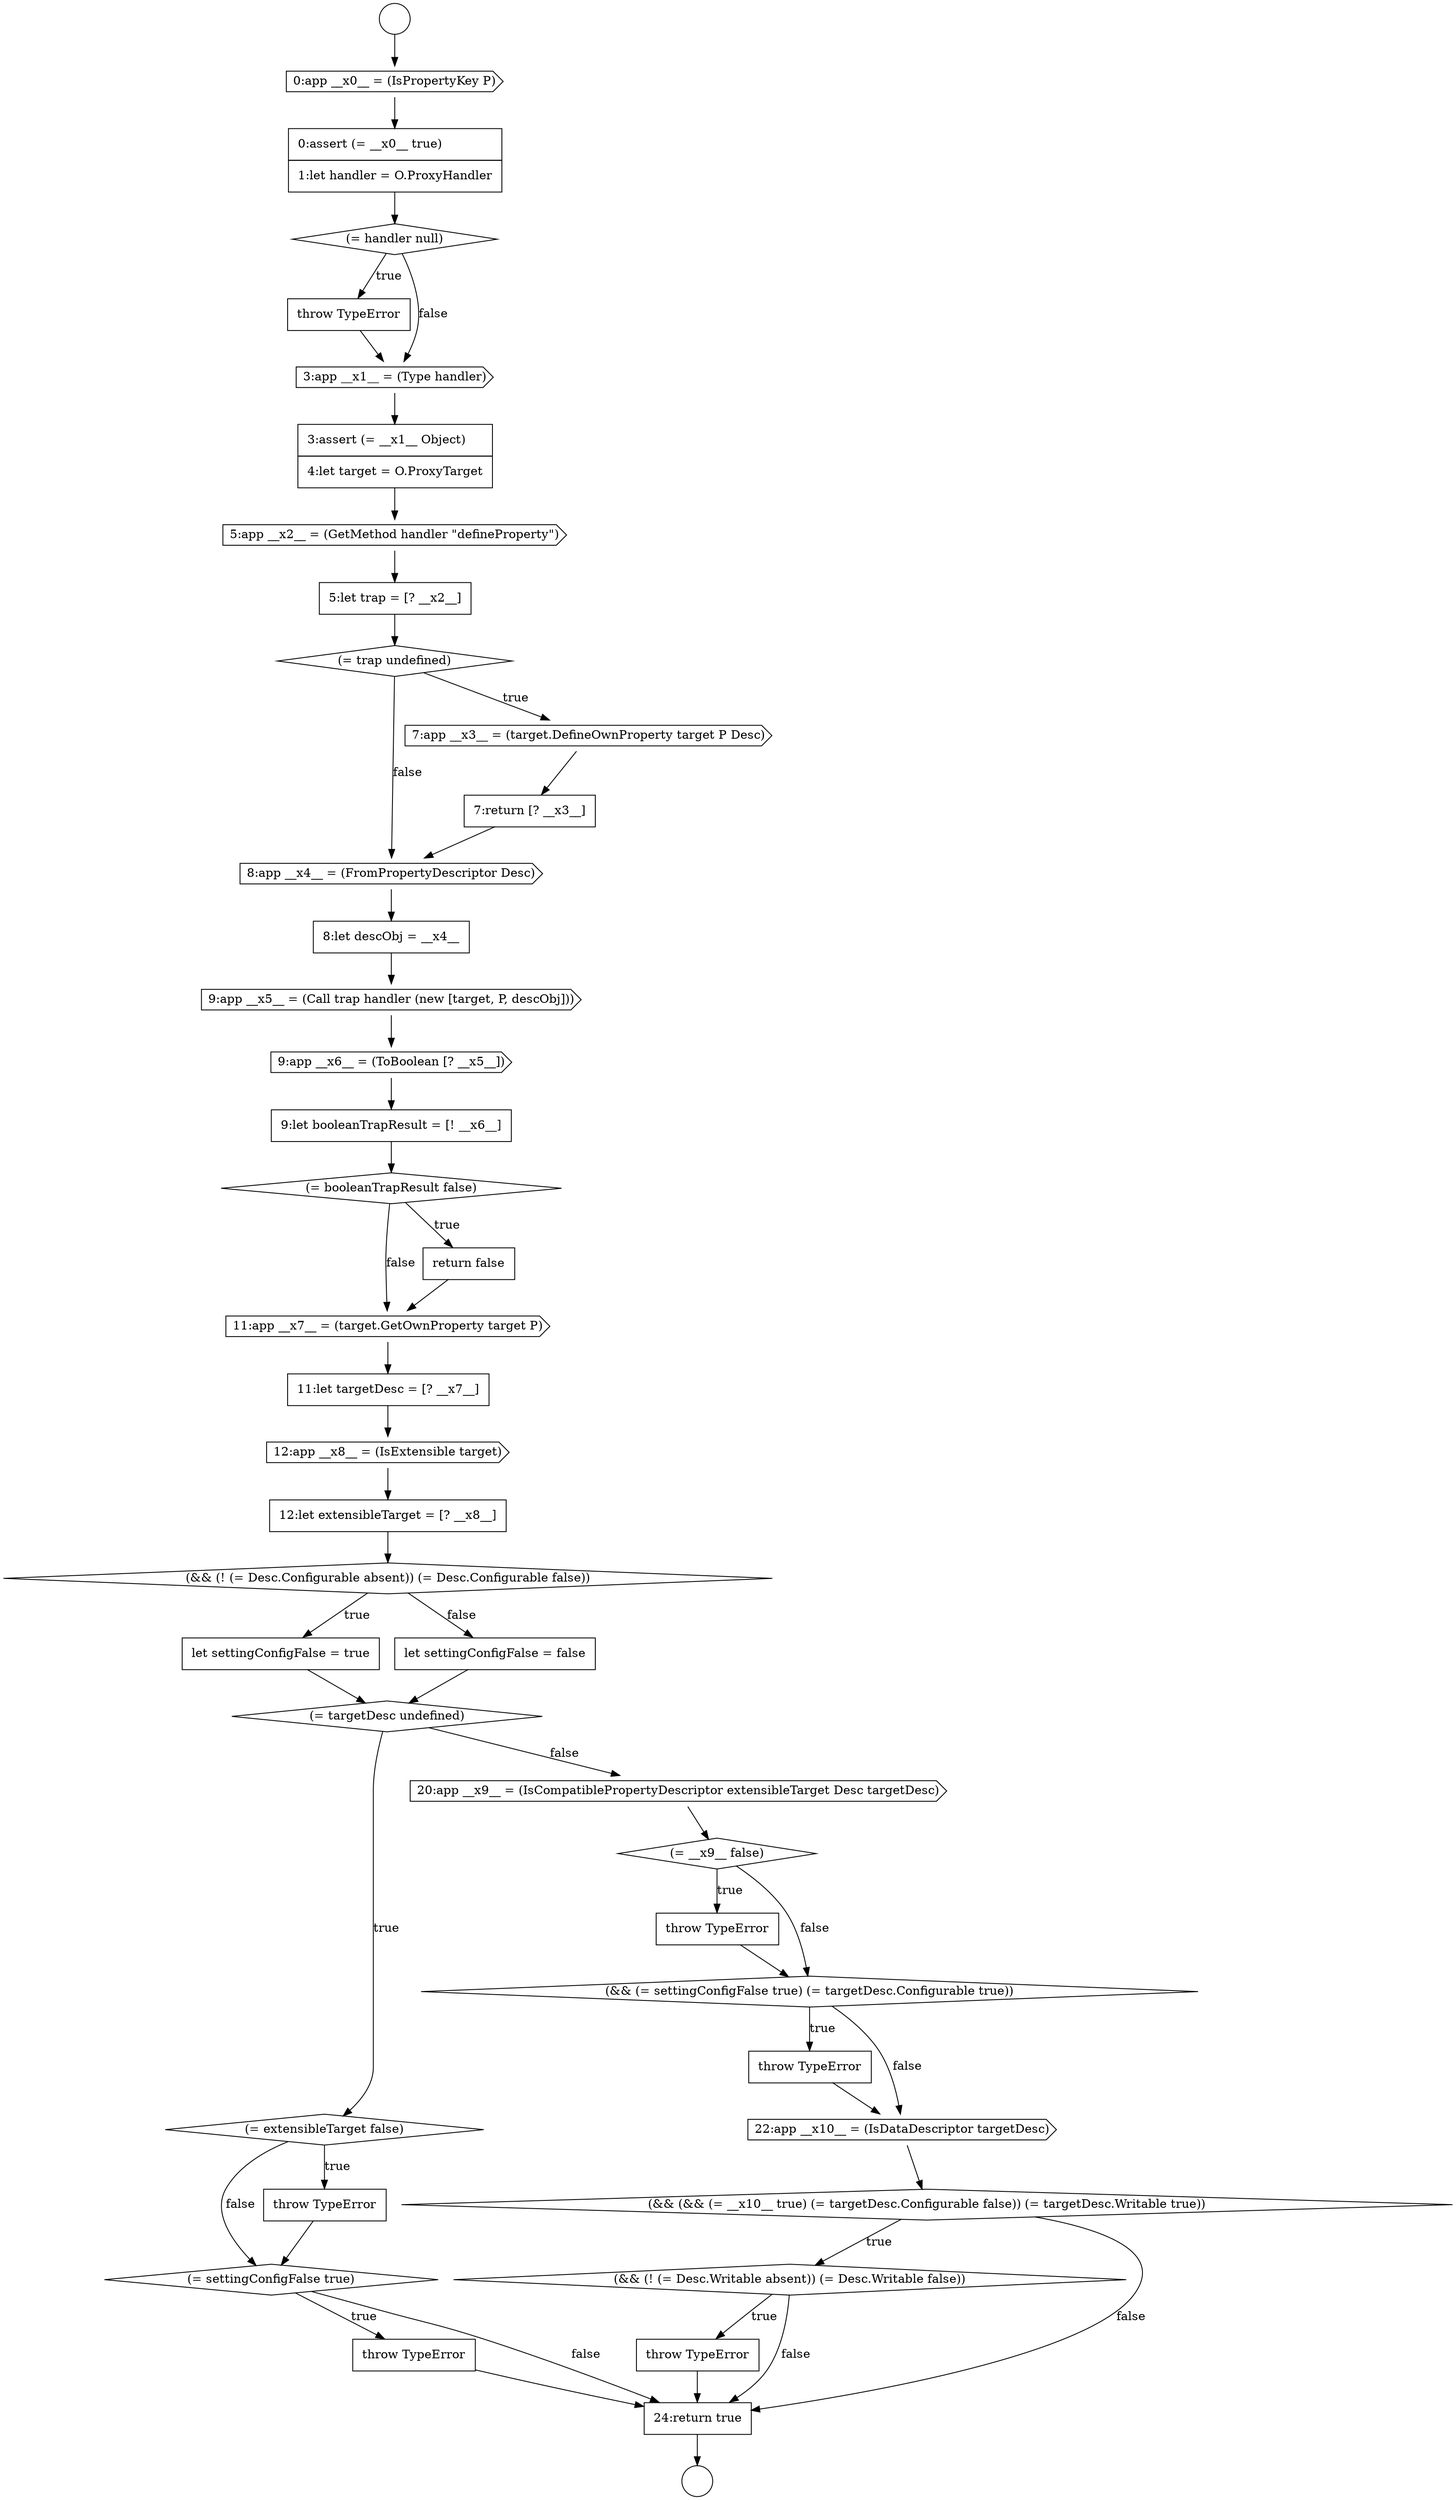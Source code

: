 digraph {
  node3317 [shape=diamond, label=<<font color="black">(= booleanTrapResult false)</font>> color="black" fillcolor="white" style=filled]
  node3312 [shape=cds, label=<<font color="black">8:app __x4__ = (FromPropertyDescriptor Desc)</font>> color="black" fillcolor="white" style=filled]
  node3327 [shape=diamond, label=<<font color="black">(= extensibleTarget false)</font>> color="black" fillcolor="white" style=filled]
  node3339 [shape=none, margin=0, label=<<font color="black">
    <table border="0" cellborder="1" cellspacing="0" cellpadding="10">
      <tr><td align="left">throw TypeError</td></tr>
    </table>
  </font>> color="black" fillcolor="white" style=filled]
  node3333 [shape=none, margin=0, label=<<font color="black">
    <table border="0" cellborder="1" cellspacing="0" cellpadding="10">
      <tr><td align="left">throw TypeError</td></tr>
    </table>
  </font>> color="black" fillcolor="white" style=filled]
  node3319 [shape=cds, label=<<font color="black">11:app __x7__ = (target.GetOwnProperty target P)</font>> color="black" fillcolor="white" style=filled]
  node3315 [shape=cds, label=<<font color="black">9:app __x6__ = (ToBoolean [? __x5__])</font>> color="black" fillcolor="white" style=filled]
  node3320 [shape=none, margin=0, label=<<font color="black">
    <table border="0" cellborder="1" cellspacing="0" cellpadding="10">
      <tr><td align="left">11:let targetDesc = [? __x7__]</td></tr>
    </table>
  </font>> color="black" fillcolor="white" style=filled]
  node3324 [shape=none, margin=0, label=<<font color="black">
    <table border="0" cellborder="1" cellspacing="0" cellpadding="10">
      <tr><td align="left">let settingConfigFalse = true</td></tr>
    </table>
  </font>> color="black" fillcolor="white" style=filled]
  node3337 [shape=diamond, label=<<font color="black">(&amp;&amp; (&amp;&amp; (= __x10__ true) (= targetDesc.Configurable false)) (= targetDesc.Writable true))</font>> color="black" fillcolor="white" style=filled]
  node3332 [shape=diamond, label=<<font color="black">(= __x9__ false)</font>> color="black" fillcolor="white" style=filled]
  node3338 [shape=diamond, label=<<font color="black">(&amp;&amp; (! (= Desc.Writable absent)) (= Desc.Writable false))</font>> color="black" fillcolor="white" style=filled]
  node3313 [shape=none, margin=0, label=<<font color="black">
    <table border="0" cellborder="1" cellspacing="0" cellpadding="10">
      <tr><td align="left">8:let descObj = __x4__</td></tr>
    </table>
  </font>> color="black" fillcolor="white" style=filled]
  node3335 [shape=none, margin=0, label=<<font color="black">
    <table border="0" cellborder="1" cellspacing="0" cellpadding="10">
      <tr><td align="left">throw TypeError</td></tr>
    </table>
  </font>> color="black" fillcolor="white" style=filled]
  node3308 [shape=none, margin=0, label=<<font color="black">
    <table border="0" cellborder="1" cellspacing="0" cellpadding="10">
      <tr><td align="left">5:let trap = [? __x2__]</td></tr>
    </table>
  </font>> color="black" fillcolor="white" style=filled]
  node3322 [shape=none, margin=0, label=<<font color="black">
    <table border="0" cellborder="1" cellspacing="0" cellpadding="10">
      <tr><td align="left">12:let extensibleTarget = [? __x8__]</td></tr>
    </table>
  </font>> color="black" fillcolor="white" style=filled]
  node3300 [shape=circle label=" " color="black" fillcolor="white" style=filled]
  node3318 [shape=none, margin=0, label=<<font color="black">
    <table border="0" cellborder="1" cellspacing="0" cellpadding="10">
      <tr><td align="left">return false</td></tr>
    </table>
  </font>> color="black" fillcolor="white" style=filled]
  node3301 [shape=cds, label=<<font color="black">0:app __x0__ = (IsPropertyKey P)</font>> color="black" fillcolor="white" style=filled]
  node3303 [shape=diamond, label=<<font color="black">(= handler null)</font>> color="black" fillcolor="white" style=filled]
  node3307 [shape=cds, label=<<font color="black">5:app __x2__ = (GetMethod handler &quot;defineProperty&quot;)</font>> color="black" fillcolor="white" style=filled]
  node3314 [shape=cds, label=<<font color="black">9:app __x5__ = (Call trap handler (new [target, P, descObj]))</font>> color="black" fillcolor="white" style=filled]
  node3311 [shape=none, margin=0, label=<<font color="black">
    <table border="0" cellborder="1" cellspacing="0" cellpadding="10">
      <tr><td align="left">7:return [? __x3__]</td></tr>
    </table>
  </font>> color="black" fillcolor="white" style=filled]
  node3326 [shape=diamond, label=<<font color="black">(= targetDesc undefined)</font>> color="black" fillcolor="white" style=filled]
  node3306 [shape=none, margin=0, label=<<font color="black">
    <table border="0" cellborder="1" cellspacing="0" cellpadding="10">
      <tr><td align="left">3:assert (= __x1__ Object)</td></tr>
      <tr><td align="left">4:let target = O.ProxyTarget</td></tr>
    </table>
  </font>> color="black" fillcolor="white" style=filled]
  node3321 [shape=cds, label=<<font color="black">12:app __x8__ = (IsExtensible target)</font>> color="black" fillcolor="white" style=filled]
  node3330 [shape=none, margin=0, label=<<font color="black">
    <table border="0" cellborder="1" cellspacing="0" cellpadding="10">
      <tr><td align="left">throw TypeError</td></tr>
    </table>
  </font>> color="black" fillcolor="white" style=filled]
  node3340 [shape=none, margin=0, label=<<font color="black">
    <table border="0" cellborder="1" cellspacing="0" cellpadding="10">
      <tr><td align="left">24:return true</td></tr>
    </table>
  </font>> color="black" fillcolor="white" style=filled]
  node3304 [shape=none, margin=0, label=<<font color="black">
    <table border="0" cellborder="1" cellspacing="0" cellpadding="10">
      <tr><td align="left">throw TypeError</td></tr>
    </table>
  </font>> color="black" fillcolor="white" style=filled]
  node3302 [shape=none, margin=0, label=<<font color="black">
    <table border="0" cellborder="1" cellspacing="0" cellpadding="10">
      <tr><td align="left">0:assert (= __x0__ true)</td></tr>
      <tr><td align="left">1:let handler = O.ProxyHandler</td></tr>
    </table>
  </font>> color="black" fillcolor="white" style=filled]
  node3310 [shape=cds, label=<<font color="black">7:app __x3__ = (target.DefineOwnProperty target P Desc)</font>> color="black" fillcolor="white" style=filled]
  node3325 [shape=none, margin=0, label=<<font color="black">
    <table border="0" cellborder="1" cellspacing="0" cellpadding="10">
      <tr><td align="left">let settingConfigFalse = false</td></tr>
    </table>
  </font>> color="black" fillcolor="white" style=filled]
  node3305 [shape=cds, label=<<font color="black">3:app __x1__ = (Type handler)</font>> color="black" fillcolor="white" style=filled]
  node3334 [shape=diamond, label=<<font color="black">(&amp;&amp; (= settingConfigFalse true) (= targetDesc.Configurable true))</font>> color="black" fillcolor="white" style=filled]
  node3329 [shape=diamond, label=<<font color="black">(= settingConfigFalse true)</font>> color="black" fillcolor="white" style=filled]
  node3336 [shape=cds, label=<<font color="black">22:app __x10__ = (IsDataDescriptor targetDesc)</font>> color="black" fillcolor="white" style=filled]
  node3331 [shape=cds, label=<<font color="black">20:app __x9__ = (IsCompatiblePropertyDescriptor extensibleTarget Desc targetDesc)</font>> color="black" fillcolor="white" style=filled]
  node3309 [shape=diamond, label=<<font color="black">(= trap undefined)</font>> color="black" fillcolor="white" style=filled]
  node3328 [shape=none, margin=0, label=<<font color="black">
    <table border="0" cellborder="1" cellspacing="0" cellpadding="10">
      <tr><td align="left">throw TypeError</td></tr>
    </table>
  </font>> color="black" fillcolor="white" style=filled]
  node3323 [shape=diamond, label=<<font color="black">(&amp;&amp; (! (= Desc.Configurable absent)) (= Desc.Configurable false))</font>> color="black" fillcolor="white" style=filled]
  node3299 [shape=circle label=" " color="black" fillcolor="white" style=filled]
  node3316 [shape=none, margin=0, label=<<font color="black">
    <table border="0" cellborder="1" cellspacing="0" cellpadding="10">
      <tr><td align="left">9:let booleanTrapResult = [! __x6__]</td></tr>
    </table>
  </font>> color="black" fillcolor="white" style=filled]
  node3338 -> node3339 [label=<<font color="black">true</font>> color="black"]
  node3338 -> node3340 [label=<<font color="black">false</font>> color="black"]
  node3327 -> node3328 [label=<<font color="black">true</font>> color="black"]
  node3327 -> node3329 [label=<<font color="black">false</font>> color="black"]
  node3324 -> node3326 [ color="black"]
  node3303 -> node3304 [label=<<font color="black">true</font>> color="black"]
  node3303 -> node3305 [label=<<font color="black">false</font>> color="black"]
  node3334 -> node3335 [label=<<font color="black">true</font>> color="black"]
  node3334 -> node3336 [label=<<font color="black">false</font>> color="black"]
  node3331 -> node3332 [ color="black"]
  node3323 -> node3324 [label=<<font color="black">true</font>> color="black"]
  node3323 -> node3325 [label=<<font color="black">false</font>> color="black"]
  node3315 -> node3316 [ color="black"]
  node3332 -> node3333 [label=<<font color="black">true</font>> color="black"]
  node3332 -> node3334 [label=<<font color="black">false</font>> color="black"]
  node3321 -> node3322 [ color="black"]
  node3299 -> node3301 [ color="black"]
  node3329 -> node3330 [label=<<font color="black">true</font>> color="black"]
  node3329 -> node3340 [label=<<font color="black">false</font>> color="black"]
  node3313 -> node3314 [ color="black"]
  node3309 -> node3310 [label=<<font color="black">true</font>> color="black"]
  node3309 -> node3312 [label=<<font color="black">false</font>> color="black"]
  node3320 -> node3321 [ color="black"]
  node3318 -> node3319 [ color="black"]
  node3306 -> node3307 [ color="black"]
  node3305 -> node3306 [ color="black"]
  node3339 -> node3340 [ color="black"]
  node3312 -> node3313 [ color="black"]
  node3325 -> node3326 [ color="black"]
  node3322 -> node3323 [ color="black"]
  node3333 -> node3334 [ color="black"]
  node3328 -> node3329 [ color="black"]
  node3311 -> node3312 [ color="black"]
  node3301 -> node3302 [ color="black"]
  node3340 -> node3300 [ color="black"]
  node3307 -> node3308 [ color="black"]
  node3319 -> node3320 [ color="black"]
  node3304 -> node3305 [ color="black"]
  node3302 -> node3303 [ color="black"]
  node3317 -> node3318 [label=<<font color="black">true</font>> color="black"]
  node3317 -> node3319 [label=<<font color="black">false</font>> color="black"]
  node3335 -> node3336 [ color="black"]
  node3326 -> node3327 [label=<<font color="black">true</font>> color="black"]
  node3326 -> node3331 [label=<<font color="black">false</font>> color="black"]
  node3336 -> node3337 [ color="black"]
  node3308 -> node3309 [ color="black"]
  node3314 -> node3315 [ color="black"]
  node3316 -> node3317 [ color="black"]
  node3330 -> node3340 [ color="black"]
  node3310 -> node3311 [ color="black"]
  node3337 -> node3338 [label=<<font color="black">true</font>> color="black"]
  node3337 -> node3340 [label=<<font color="black">false</font>> color="black"]
}
